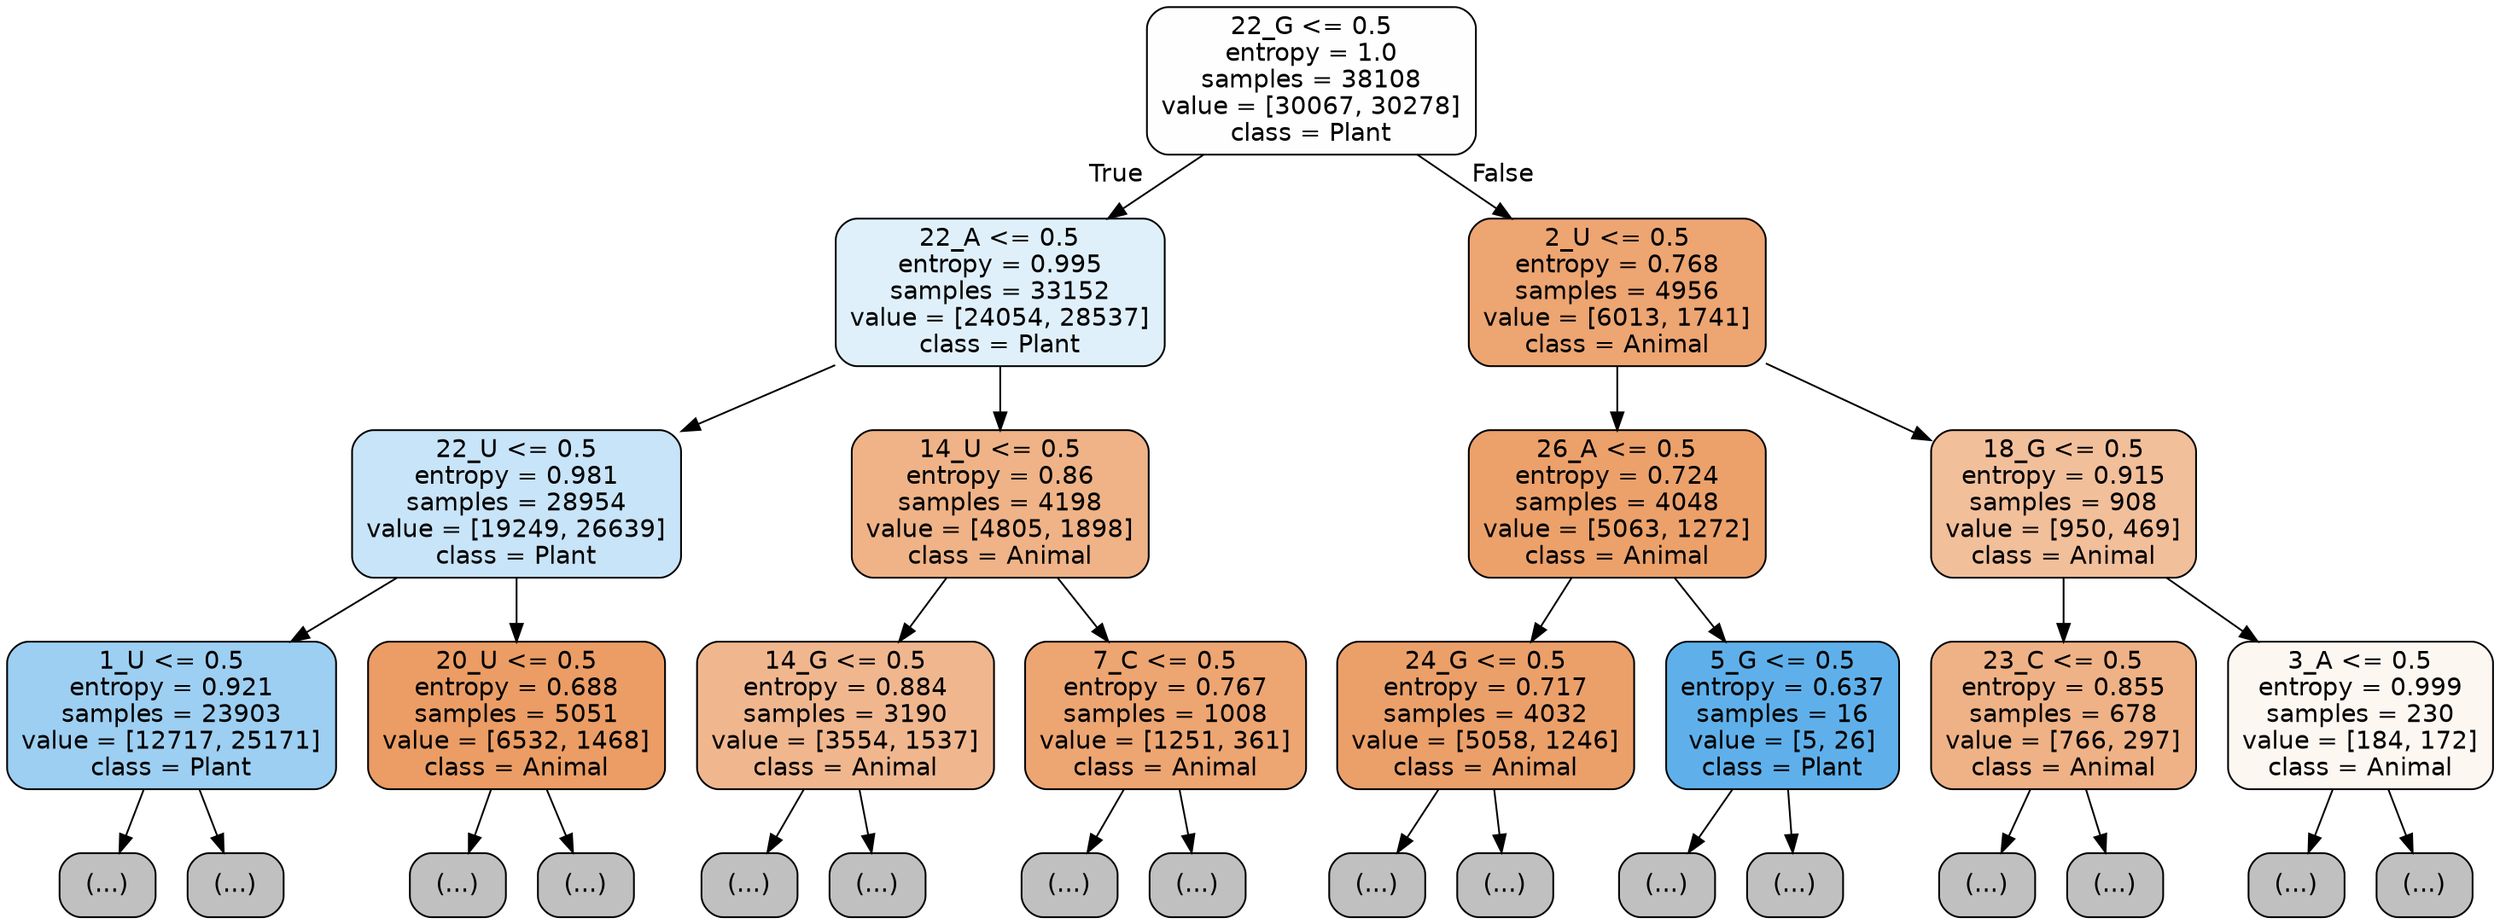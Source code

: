 digraph Tree {
node [shape=box, style="filled, rounded", color="black", fontname="helvetica"] ;
edge [fontname="helvetica"] ;
0 [label="22_G <= 0.5\nentropy = 1.0\nsamples = 38108\nvalue = [30067, 30278]\nclass = Plant", fillcolor="#fefeff"] ;
1 [label="22_A <= 0.5\nentropy = 0.995\nsamples = 33152\nvalue = [24054, 28537]\nclass = Plant", fillcolor="#e0f0fb"] ;
0 -> 1 [labeldistance=2.5, labelangle=45, headlabel="True"] ;
2 [label="22_U <= 0.5\nentropy = 0.981\nsamples = 28954\nvalue = [19249, 26639]\nclass = Plant", fillcolor="#c8e4f8"] ;
1 -> 2 ;
3 [label="1_U <= 0.5\nentropy = 0.921\nsamples = 23903\nvalue = [12717, 25171]\nclass = Plant", fillcolor="#9dcff2"] ;
2 -> 3 ;
4 [label="(...)", fillcolor="#C0C0C0"] ;
3 -> 4 ;
6115 [label="(...)", fillcolor="#C0C0C0"] ;
3 -> 6115 ;
10602 [label="20_U <= 0.5\nentropy = 0.688\nsamples = 5051\nvalue = [6532, 1468]\nclass = Animal", fillcolor="#eb9d65"] ;
2 -> 10602 ;
10603 [label="(...)", fillcolor="#C0C0C0"] ;
10602 -> 10603 ;
12074 [label="(...)", fillcolor="#C0C0C0"] ;
10602 -> 12074 ;
12543 [label="14_U <= 0.5\nentropy = 0.86\nsamples = 4198\nvalue = [4805, 1898]\nclass = Animal", fillcolor="#efb387"] ;
1 -> 12543 ;
12544 [label="14_G <= 0.5\nentropy = 0.884\nsamples = 3190\nvalue = [3554, 1537]\nclass = Animal", fillcolor="#f0b78f"] ;
12543 -> 12544 ;
12545 [label="(...)", fillcolor="#C0C0C0"] ;
12544 -> 12545 ;
13488 [label="(...)", fillcolor="#C0C0C0"] ;
12544 -> 13488 ;
14003 [label="7_C <= 0.5\nentropy = 0.767\nsamples = 1008\nvalue = [1251, 361]\nclass = Animal", fillcolor="#eda572"] ;
12543 -> 14003 ;
14004 [label="(...)", fillcolor="#C0C0C0"] ;
14003 -> 14004 ;
14407 [label="(...)", fillcolor="#C0C0C0"] ;
14003 -> 14407 ;
14502 [label="2_U <= 0.5\nentropy = 0.768\nsamples = 4956\nvalue = [6013, 1741]\nclass = Animal", fillcolor="#eda572"] ;
0 -> 14502 [labeldistance=2.5, labelangle=-45, headlabel="False"] ;
14503 [label="26_A <= 0.5\nentropy = 0.724\nsamples = 4048\nvalue = [5063, 1272]\nclass = Animal", fillcolor="#eca16b"] ;
14502 -> 14503 ;
14504 [label="24_G <= 0.5\nentropy = 0.717\nsamples = 4032\nvalue = [5058, 1246]\nclass = Animal", fillcolor="#eba06a"] ;
14503 -> 14504 ;
14505 [label="(...)", fillcolor="#C0C0C0"] ;
14504 -> 14505 ;
15914 [label="(...)", fillcolor="#C0C0C0"] ;
14504 -> 15914 ;
15997 [label="5_G <= 0.5\nentropy = 0.637\nsamples = 16\nvalue = [5, 26]\nclass = Plant", fillcolor="#5fb0ea"] ;
14503 -> 15997 ;
15998 [label="(...)", fillcolor="#C0C0C0"] ;
15997 -> 15998 ;
16003 [label="(...)", fillcolor="#C0C0C0"] ;
15997 -> 16003 ;
16004 [label="18_G <= 0.5\nentropy = 0.915\nsamples = 908\nvalue = [950, 469]\nclass = Animal", fillcolor="#f2bf9b"] ;
14502 -> 16004 ;
16005 [label="23_C <= 0.5\nentropy = 0.855\nsamples = 678\nvalue = [766, 297]\nclass = Animal", fillcolor="#efb286"] ;
16004 -> 16005 ;
16006 [label="(...)", fillcolor="#C0C0C0"] ;
16005 -> 16006 ;
16333 [label="(...)", fillcolor="#C0C0C0"] ;
16005 -> 16333 ;
16372 [label="3_A <= 0.5\nentropy = 0.999\nsamples = 230\nvalue = [184, 172]\nclass = Animal", fillcolor="#fdf7f2"] ;
16004 -> 16372 ;
16373 [label="(...)", fillcolor="#C0C0C0"] ;
16372 -> 16373 ;
16478 [label="(...)", fillcolor="#C0C0C0"] ;
16372 -> 16478 ;
}